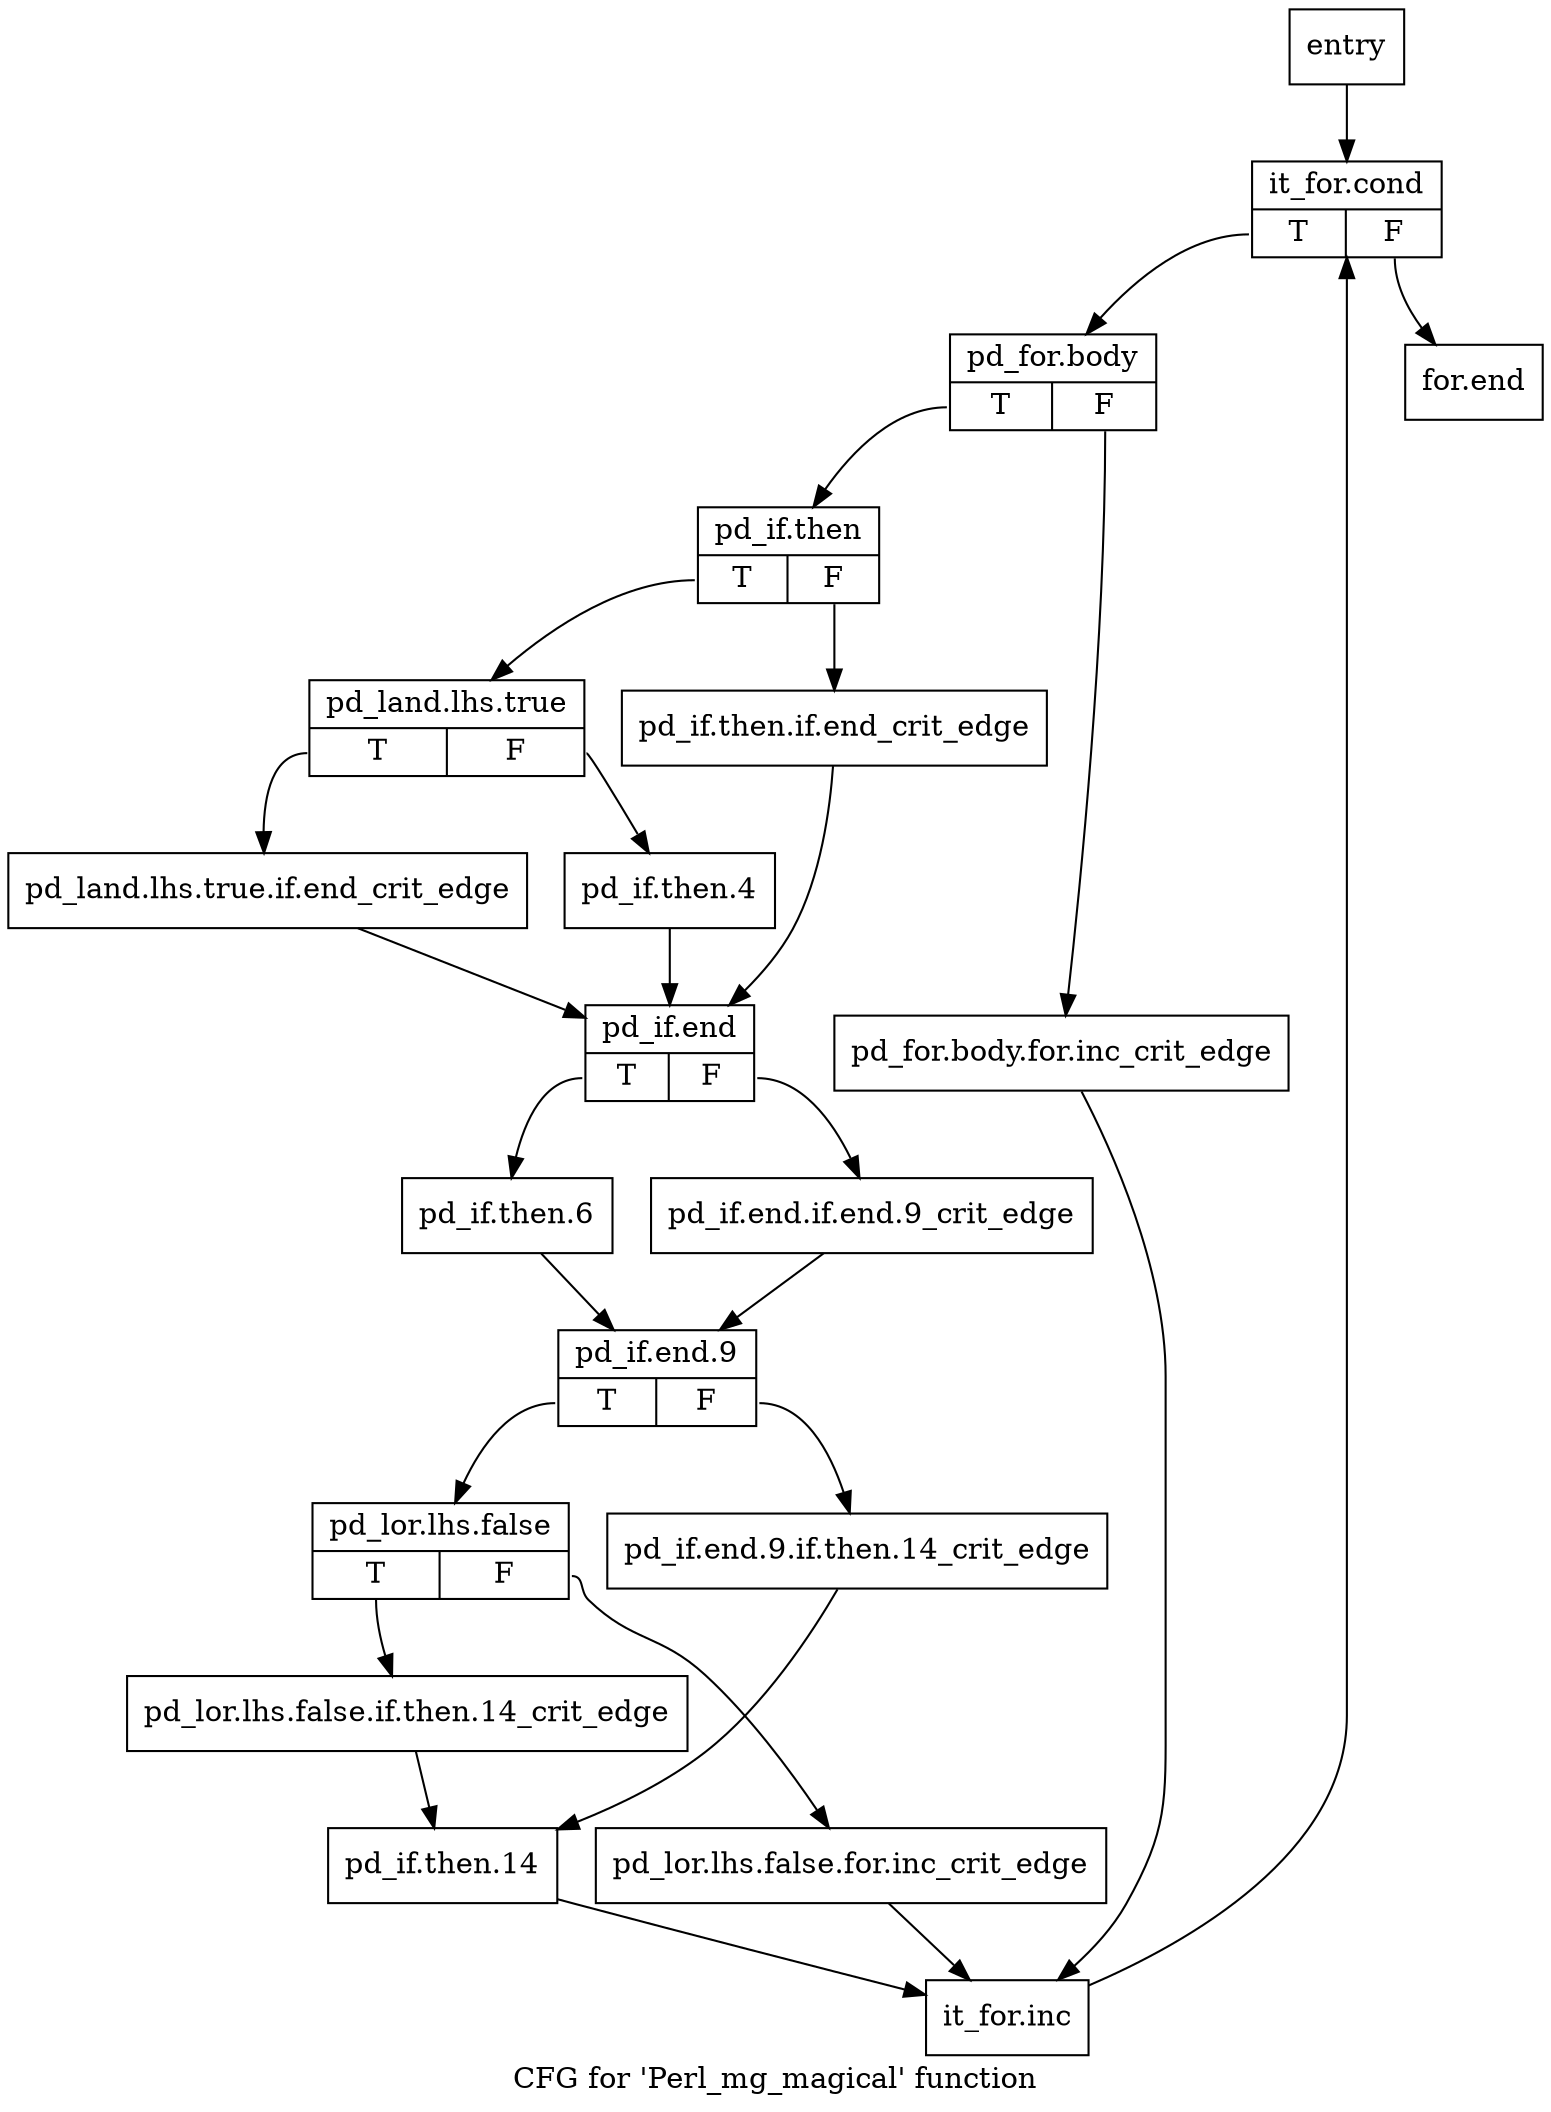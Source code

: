 digraph "CFG for 'Perl_mg_magical' function" {
	label="CFG for 'Perl_mg_magical' function";

	Node0x2659c70 [shape=record,label="{entry}"];
	Node0x2659c70 -> Node0x2659cc0;
	Node0x2659cc0 [shape=record,label="{it_for.cond|{<s0>T|<s1>F}}"];
	Node0x2659cc0:s0 -> Node0x2659d10;
	Node0x2659cc0:s1 -> Node0x265a260;
	Node0x2659d10 [shape=record,label="{pd_for.body|{<s0>T|<s1>F}}"];
	Node0x2659d10:s0 -> Node0x2659db0;
	Node0x2659d10:s1 -> Node0x2659d60;
	Node0x2659d60 [shape=record,label="{pd_for.body.for.inc_crit_edge}"];
	Node0x2659d60 -> Node0x265a210;
	Node0x2659db0 [shape=record,label="{pd_if.then|{<s0>T|<s1>F}}"];
	Node0x2659db0:s0 -> Node0x2659e50;
	Node0x2659db0:s1 -> Node0x2659e00;
	Node0x2659e00 [shape=record,label="{pd_if.then.if.end_crit_edge}"];
	Node0x2659e00 -> Node0x2659f40;
	Node0x2659e50 [shape=record,label="{pd_land.lhs.true|{<s0>T|<s1>F}}"];
	Node0x2659e50:s0 -> Node0x2659ea0;
	Node0x2659e50:s1 -> Node0x2659ef0;
	Node0x2659ea0 [shape=record,label="{pd_land.lhs.true.if.end_crit_edge}"];
	Node0x2659ea0 -> Node0x2659f40;
	Node0x2659ef0 [shape=record,label="{pd_if.then.4}"];
	Node0x2659ef0 -> Node0x2659f40;
	Node0x2659f40 [shape=record,label="{pd_if.end|{<s0>T|<s1>F}}"];
	Node0x2659f40:s0 -> Node0x2659fe0;
	Node0x2659f40:s1 -> Node0x2659f90;
	Node0x2659f90 [shape=record,label="{pd_if.end.if.end.9_crit_edge}"];
	Node0x2659f90 -> Node0x265a030;
	Node0x2659fe0 [shape=record,label="{pd_if.then.6}"];
	Node0x2659fe0 -> Node0x265a030;
	Node0x265a030 [shape=record,label="{pd_if.end.9|{<s0>T|<s1>F}}"];
	Node0x265a030:s0 -> Node0x265a0d0;
	Node0x265a030:s1 -> Node0x265a080;
	Node0x265a080 [shape=record,label="{pd_if.end.9.if.then.14_crit_edge}"];
	Node0x265a080 -> Node0x265a1c0;
	Node0x265a0d0 [shape=record,label="{pd_lor.lhs.false|{<s0>T|<s1>F}}"];
	Node0x265a0d0:s0 -> Node0x265a170;
	Node0x265a0d0:s1 -> Node0x265a120;
	Node0x265a120 [shape=record,label="{pd_lor.lhs.false.for.inc_crit_edge}"];
	Node0x265a120 -> Node0x265a210;
	Node0x265a170 [shape=record,label="{pd_lor.lhs.false.if.then.14_crit_edge}"];
	Node0x265a170 -> Node0x265a1c0;
	Node0x265a1c0 [shape=record,label="{pd_if.then.14}"];
	Node0x265a1c0 -> Node0x265a210;
	Node0x265a210 [shape=record,label="{it_for.inc}"];
	Node0x265a210 -> Node0x2659cc0;
	Node0x265a260 [shape=record,label="{for.end}"];
}
